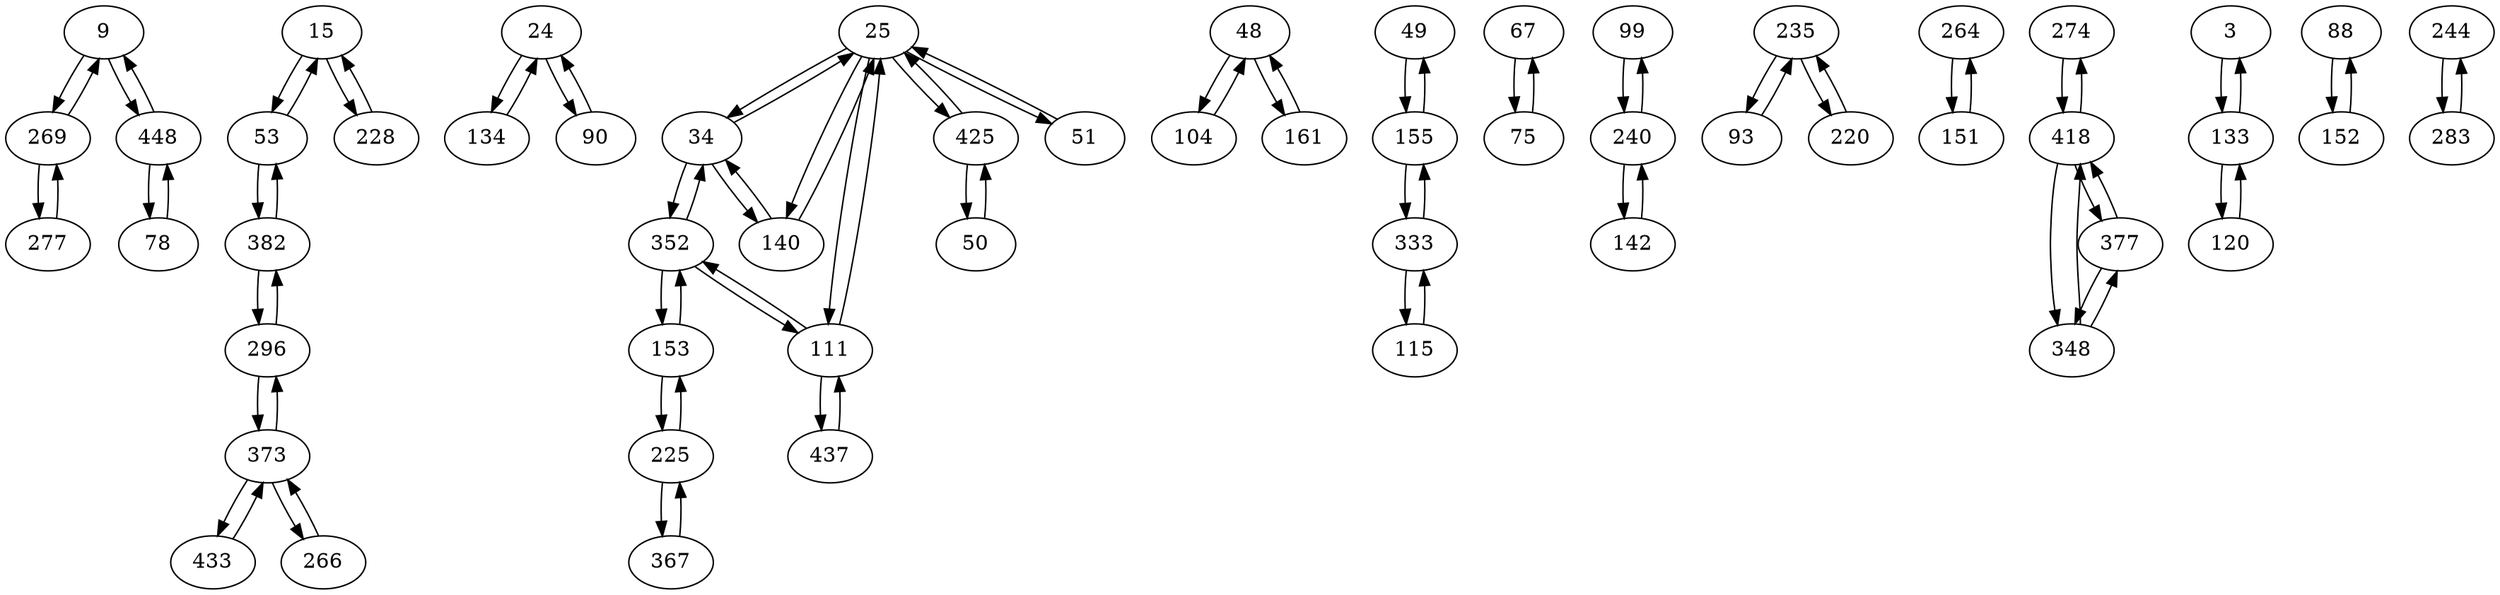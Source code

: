 digraph G {
9 -> 269;
15 -> 53;
15 -> 228;
24 -> 134;
25 -> 34;
25 -> 111;
25 -> 140;
34 -> 352;
48 -> 104;
48 -> 161;
49 -> 155;
50 -> 425;
53 -> 15;
67 -> 75;
75 -> 67;
78 -> 448;
99 -> 240;
104 -> 48;
111 -> 437;
111 -> 352;
115 -> 333;
134 -> 24;
140 -> 34;
142 -> 240;
153 -> 352;
155 -> 333;
155 -> 49;
225 -> 153;
225 -> 367;
235 -> 93;
235 -> 220;
240 -> 142;
240 -> 99;
264 -> 151;
269 -> 9;
274 -> 418;
277 -> 269;
296 -> 382;
333 -> 155;
333 -> 115;
352 -> 153;
373 -> 296;
382 -> 53;
418 -> 274;
418 -> 348;
425 -> 25;
433 -> 373;
437 -> 111;
3 -> 133;
9 -> 448;
24 -> 90;
25 -> 51;
25 -> 425;
34 -> 25;
34 -> 140;
51 -> 25;
53 -> 382;
88 -> 152;
90 -> 24;
93 -> 235;
111 -> 25;
120 -> 133;
133 -> 120;
133 -> 3;
140 -> 25;
151 -> 264;
152 -> 88;
153 -> 225;
161 -> 48;
220 -> 235;
228 -> 15;
244 -> 283;
266 -> 373;
269 -> 277;
283 -> 244;
296 -> 373;
348 -> 377;
348 -> 418;
352 -> 34;
352 -> 111;
367 -> 225;
373 -> 266;
373 -> 433;
377 -> 418;
377 -> 348;
382 -> 296;
418 -> 377;
425 -> 50;
448 -> 9;
448 -> 78;
}

